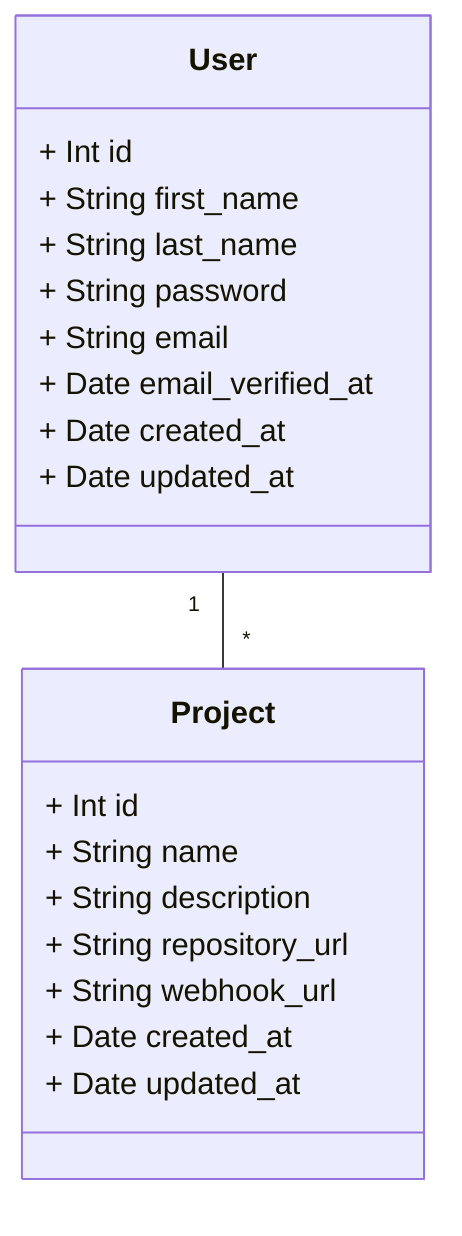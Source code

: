 classDiagram
    class Project {
        + Int id
        + String name
        + String description
        + String repository_url
        + String webhook_url
        + Date created_at
        + Date updated_at
    }

    class User {
        + Int id
        + String first_name
        + String last_name
        + String password
        + String email
        + Date email_verified_at
        + Date created_at
        + Date updated_at
    }

    User "1" -- "*" Project